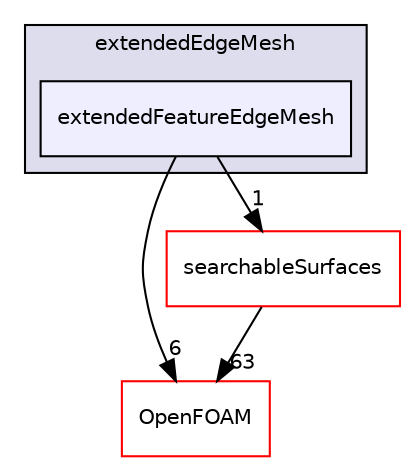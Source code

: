digraph "src/meshTools/edgeMesh/extendedEdgeMesh/extendedFeatureEdgeMesh" {
  bgcolor=transparent;
  compound=true
  node [ fontsize="10", fontname="Helvetica"];
  edge [ labelfontsize="10", labelfontname="Helvetica"];
  subgraph clusterdir_133a5f0ac9b4d6a67a68529a4e9da489 {
    graph [ bgcolor="#ddddee", pencolor="black", label="extendedEdgeMesh" fontname="Helvetica", fontsize="10", URL="dir_133a5f0ac9b4d6a67a68529a4e9da489.html"]
  dir_3bd7e9485aee7bab5936f0266446f7de [shape=box, label="extendedFeatureEdgeMesh", style="filled", fillcolor="#eeeeff", pencolor="black", URL="dir_3bd7e9485aee7bab5936f0266446f7de.html"];
  }
  dir_c5473ff19b20e6ec4dfe5c310b3778a8 [shape=box label="OpenFOAM" color="red" URL="dir_c5473ff19b20e6ec4dfe5c310b3778a8.html"];
  dir_fdba7555f757b9c8126275cbaccc3a14 [shape=box label="searchableSurfaces" color="red" URL="dir_fdba7555f757b9c8126275cbaccc3a14.html"];
  dir_3bd7e9485aee7bab5936f0266446f7de->dir_c5473ff19b20e6ec4dfe5c310b3778a8 [headlabel="6", labeldistance=1.5 headhref="dir_002006_002151.html"];
  dir_3bd7e9485aee7bab5936f0266446f7de->dir_fdba7555f757b9c8126275cbaccc3a14 [headlabel="1", labeldistance=1.5 headhref="dir_002006_002033.html"];
  dir_fdba7555f757b9c8126275cbaccc3a14->dir_c5473ff19b20e6ec4dfe5c310b3778a8 [headlabel="63", labeldistance=1.5 headhref="dir_002033_002151.html"];
}
